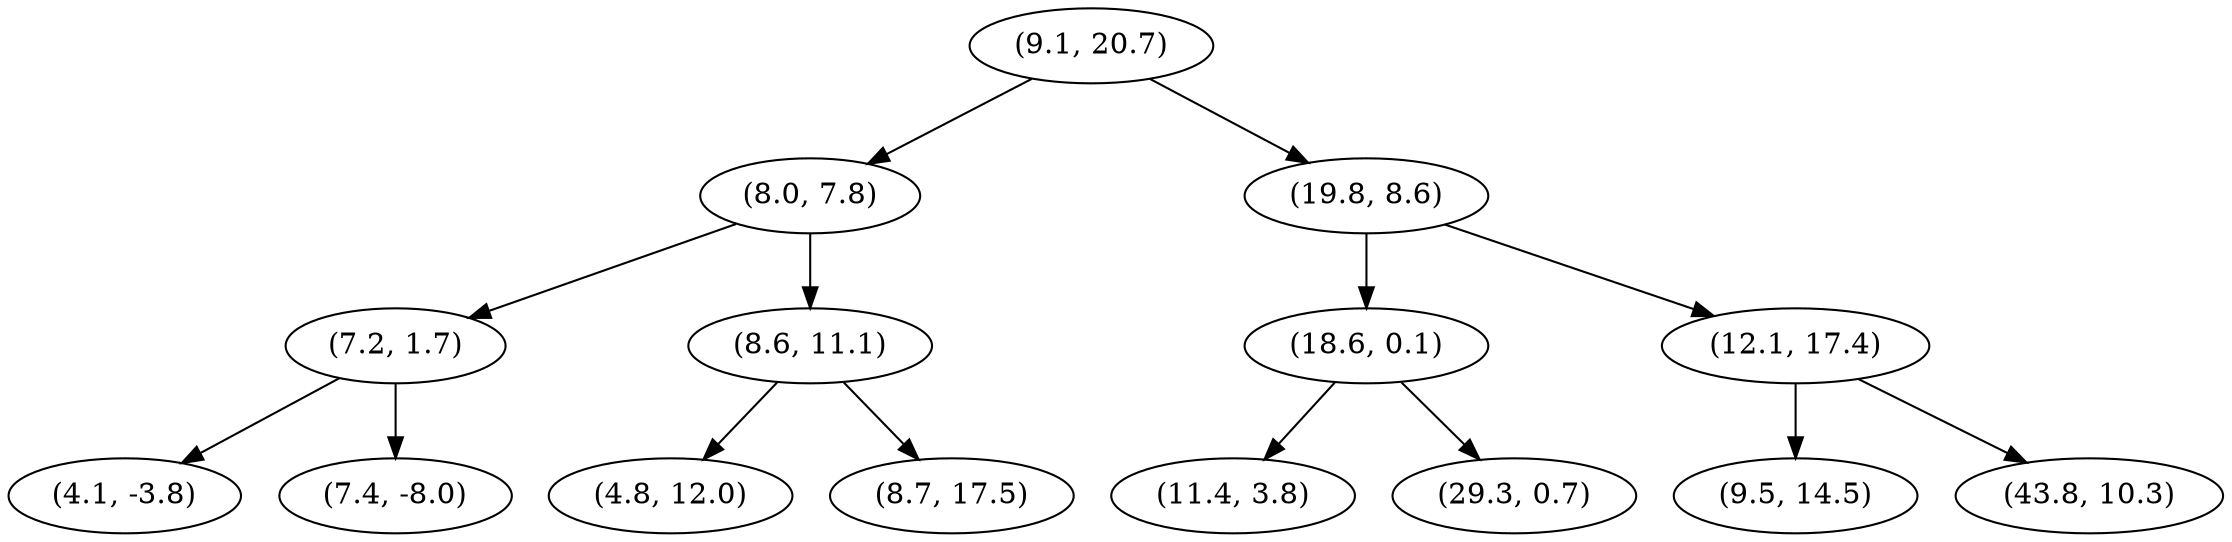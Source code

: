 // KD Tree
digraph {
	"(9.1, 20.7)"
	"(9.1, 20.7)" -> "(8.0, 7.8)"
	"(8.0, 7.8)"
	"(8.0, 7.8)" -> "(7.2, 1.7)"
	"(7.2, 1.7)"
	"(7.2, 1.7)" -> "(4.1, -3.8)"
	"(4.1, -3.8)"
	"(7.2, 1.7)" -> "(7.4, -8.0)"
	"(7.4, -8.0)"
	"(8.0, 7.8)" -> "(8.6, 11.1)"
	"(8.6, 11.1)"
	"(8.6, 11.1)" -> "(4.8, 12.0)"
	"(4.8, 12.0)"
	"(8.6, 11.1)" -> "(8.7, 17.5)"
	"(8.7, 17.5)"
	"(9.1, 20.7)" -> "(19.8, 8.6)"
	"(19.8, 8.6)"
	"(19.8, 8.6)" -> "(18.6, 0.1)"
	"(18.6, 0.1)"
	"(18.6, 0.1)" -> "(11.4, 3.8)"
	"(11.4, 3.8)"
	"(18.6, 0.1)" -> "(29.3, 0.7)"
	"(29.3, 0.7)"
	"(19.8, 8.6)" -> "(12.1, 17.4)"
	"(12.1, 17.4)"
	"(12.1, 17.4)" -> "(9.5, 14.5)"
	"(9.5, 14.5)"
	"(12.1, 17.4)" -> "(43.8, 10.3)"
	"(43.8, 10.3)"
}
